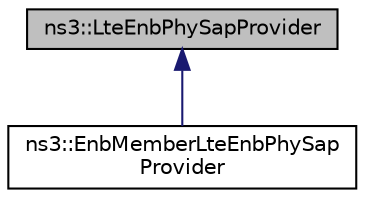 digraph "ns3::LteEnbPhySapProvider"
{
 // LATEX_PDF_SIZE
  edge [fontname="Helvetica",fontsize="10",labelfontname="Helvetica",labelfontsize="10"];
  node [fontname="Helvetica",fontsize="10",shape=record];
  Node1 [label="ns3::LteEnbPhySapProvider",height=0.2,width=0.4,color="black", fillcolor="grey75", style="filled", fontcolor="black",tooltip="Service Access Point (SAP) offered by the eNB-PHY to the eNB-MAC."];
  Node1 -> Node2 [dir="back",color="midnightblue",fontsize="10",style="solid",fontname="Helvetica"];
  Node2 [label="ns3::EnbMemberLteEnbPhySap\lProvider",height=0.2,width=0.4,color="black", fillcolor="white", style="filled",URL="$classns3_1_1_enb_member_lte_enb_phy_sap_provider.html",tooltip=" "];
}
